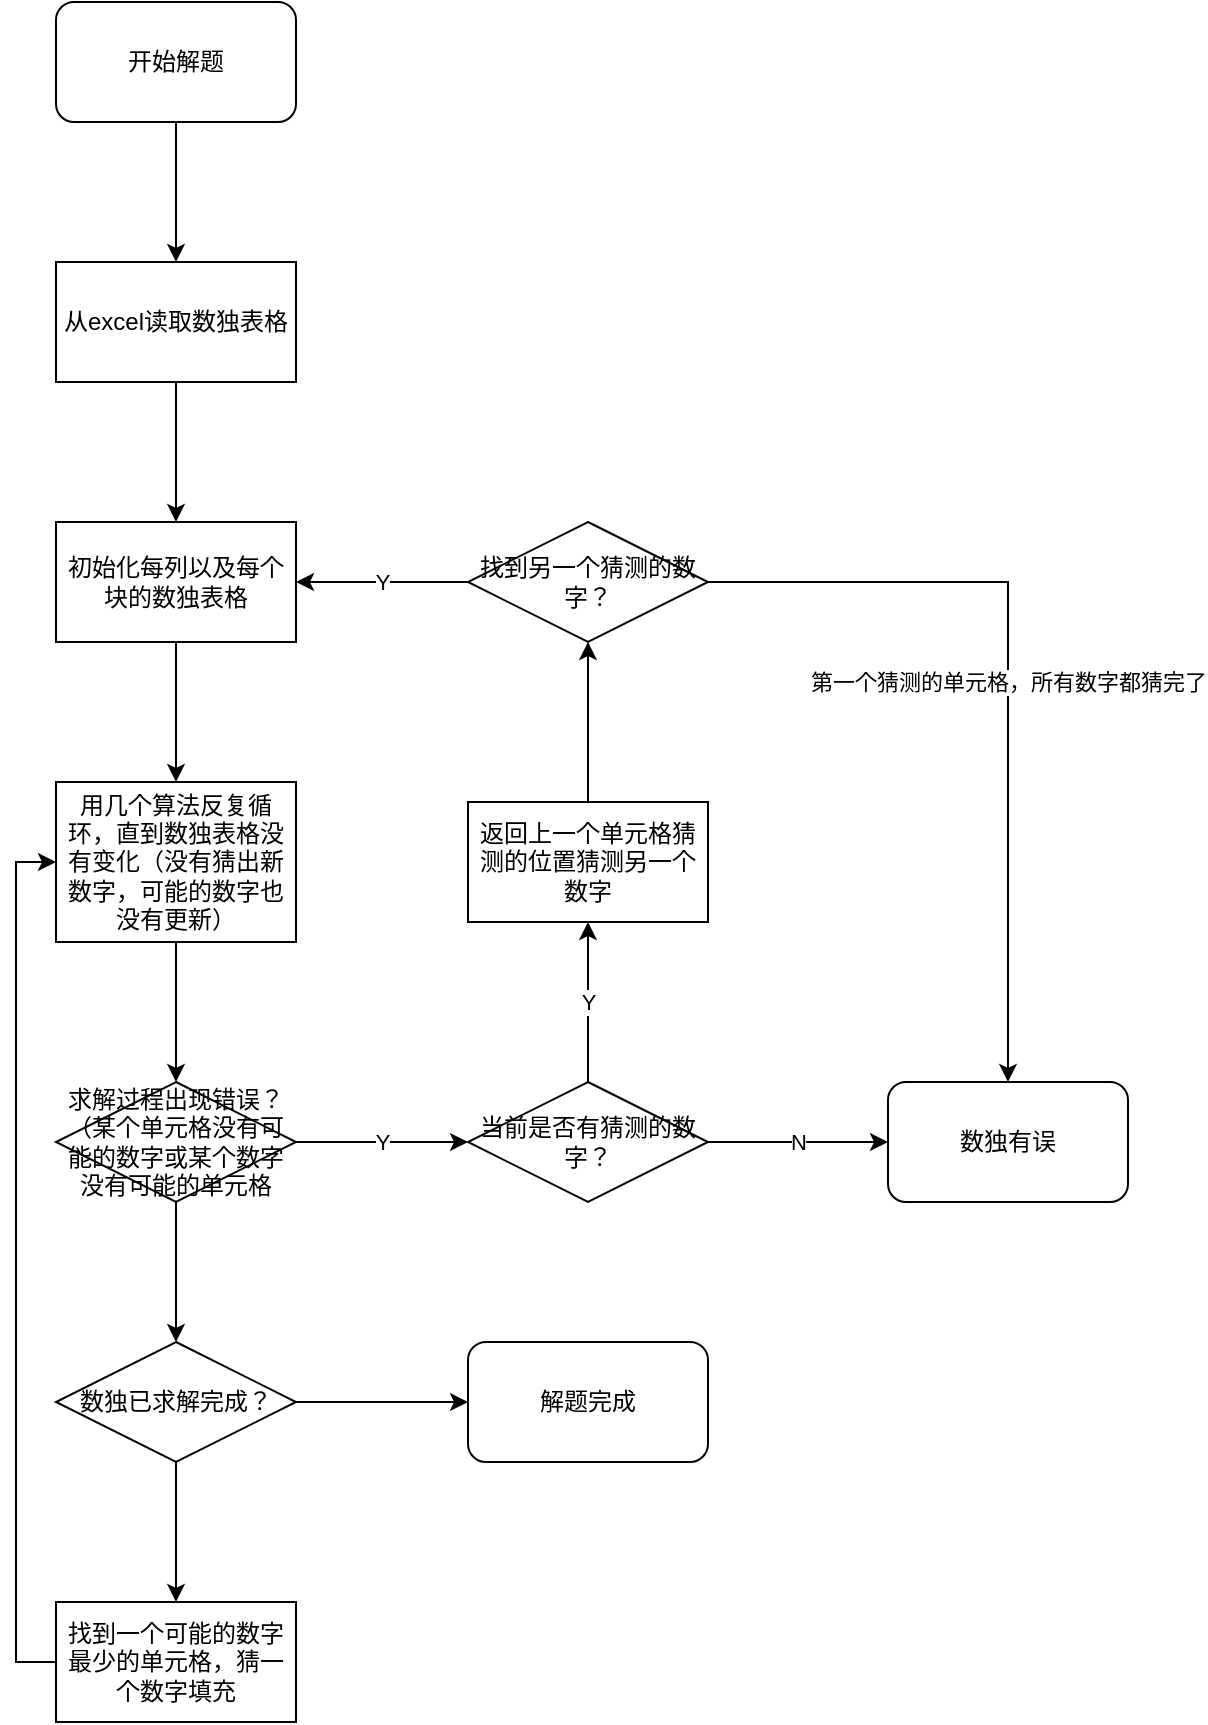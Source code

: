 <mxfile version="15.4.0" type="device" pages="3"><diagram id="JOUZ1iEO7PycsycltZXh" name="最终的实现思路"><mxGraphModel dx="1086" dy="966" grid="1" gridSize="10" guides="1" tooltips="1" connect="1" arrows="1" fold="1" page="1" pageScale="1" pageWidth="827" pageHeight="1169" math="0" shadow="0"><root><mxCell id="gV7wk7TrG4-Z8iszTUb6-0"/><mxCell id="gV7wk7TrG4-Z8iszTUb6-1" parent="gV7wk7TrG4-Z8iszTUb6-0"/><mxCell id="gV7wk7TrG4-Z8iszTUb6-5" style="edgeStyle=orthogonalEdgeStyle;rounded=0;orthogonalLoop=1;jettySize=auto;html=1;" edge="1" parent="gV7wk7TrG4-Z8iszTUb6-1" source="gV7wk7TrG4-Z8iszTUb6-2" target="gV7wk7TrG4-Z8iszTUb6-3"><mxGeometry relative="1" as="geometry"/></mxCell><mxCell id="gV7wk7TrG4-Z8iszTUb6-2" value="开始解题" style="rounded=1;whiteSpace=wrap;html=1;" vertex="1" parent="gV7wk7TrG4-Z8iszTUb6-1"><mxGeometry x="170" y="60" width="120" height="60" as="geometry"/></mxCell><mxCell id="gV7wk7TrG4-Z8iszTUb6-6" style="edgeStyle=orthogonalEdgeStyle;rounded=0;orthogonalLoop=1;jettySize=auto;html=1;" edge="1" parent="gV7wk7TrG4-Z8iszTUb6-1" source="gV7wk7TrG4-Z8iszTUb6-3" target="gV7wk7TrG4-Z8iszTUb6-4"><mxGeometry relative="1" as="geometry"/></mxCell><mxCell id="gV7wk7TrG4-Z8iszTUb6-3" value="从excel读取数独表格" style="rounded=0;whiteSpace=wrap;html=1;" vertex="1" parent="gV7wk7TrG4-Z8iszTUb6-1"><mxGeometry x="170" y="190" width="120" height="60" as="geometry"/></mxCell><mxCell id="gV7wk7TrG4-Z8iszTUb6-8" style="edgeStyle=orthogonalEdgeStyle;rounded=0;orthogonalLoop=1;jettySize=auto;html=1;entryX=0.5;entryY=0;entryDx=0;entryDy=0;" edge="1" parent="gV7wk7TrG4-Z8iszTUb6-1" source="gV7wk7TrG4-Z8iszTUb6-4" target="gV7wk7TrG4-Z8iszTUb6-7"><mxGeometry relative="1" as="geometry"/></mxCell><mxCell id="gV7wk7TrG4-Z8iszTUb6-4" value="初始化每列以及每个块的数独表格" style="rounded=0;whiteSpace=wrap;html=1;" vertex="1" parent="gV7wk7TrG4-Z8iszTUb6-1"><mxGeometry x="170" y="320" width="120" height="60" as="geometry"/></mxCell><mxCell id="qty9jwkKhIGiJTs81wfO-1" style="edgeStyle=orthogonalEdgeStyle;rounded=0;orthogonalLoop=1;jettySize=auto;html=1;" edge="1" parent="gV7wk7TrG4-Z8iszTUb6-1" source="gV7wk7TrG4-Z8iszTUb6-7" target="qty9jwkKhIGiJTs81wfO-0"><mxGeometry relative="1" as="geometry"/></mxCell><mxCell id="gV7wk7TrG4-Z8iszTUb6-7" value="用几个算法反复循环，直到数独表格没有变化（没有猜出新数字，可能的数字也没有更新）" style="rounded=0;whiteSpace=wrap;html=1;" vertex="1" parent="gV7wk7TrG4-Z8iszTUb6-1"><mxGeometry x="170" y="450" width="120" height="80" as="geometry"/></mxCell><mxCell id="qty9jwkKhIGiJTs81wfO-8" style="edgeStyle=orthogonalEdgeStyle;rounded=0;orthogonalLoop=1;jettySize=auto;html=1;exitX=0.5;exitY=1;exitDx=0;exitDy=0;" edge="1" parent="gV7wk7TrG4-Z8iszTUb6-1" source="qty9jwkKhIGiJTs81wfO-0" target="qty9jwkKhIGiJTs81wfO-7"><mxGeometry relative="1" as="geometry"/></mxCell><mxCell id="qty9jwkKhIGiJTs81wfO-10" value="Y" style="edgeStyle=orthogonalEdgeStyle;rounded=0;orthogonalLoop=1;jettySize=auto;html=1;" edge="1" parent="gV7wk7TrG4-Z8iszTUb6-1" source="qty9jwkKhIGiJTs81wfO-0" target="qty9jwkKhIGiJTs81wfO-9"><mxGeometry relative="1" as="geometry"/></mxCell><mxCell id="qty9jwkKhIGiJTs81wfO-0" value="求解过程出现错误？（某个单元格没有可能的数字或某个数字没有可能的单元格" style="rhombus;whiteSpace=wrap;html=1;" vertex="1" parent="gV7wk7TrG4-Z8iszTUb6-1"><mxGeometry x="170" y="600" width="120" height="60" as="geometry"/></mxCell><mxCell id="qty9jwkKhIGiJTs81wfO-23" style="edgeStyle=orthogonalEdgeStyle;rounded=0;orthogonalLoop=1;jettySize=auto;html=1;" edge="1" parent="gV7wk7TrG4-Z8iszTUb6-1" source="qty9jwkKhIGiJTs81wfO-7" target="qty9jwkKhIGiJTs81wfO-22"><mxGeometry relative="1" as="geometry"/></mxCell><mxCell id="qty9jwkKhIGiJTs81wfO-25" style="edgeStyle=orthogonalEdgeStyle;rounded=0;orthogonalLoop=1;jettySize=auto;html=1;" edge="1" parent="gV7wk7TrG4-Z8iszTUb6-1" source="qty9jwkKhIGiJTs81wfO-7" target="qty9jwkKhIGiJTs81wfO-24"><mxGeometry relative="1" as="geometry"/></mxCell><mxCell id="qty9jwkKhIGiJTs81wfO-7" value="数独已求解完成？" style="rhombus;whiteSpace=wrap;html=1;" vertex="1" parent="gV7wk7TrG4-Z8iszTUb6-1"><mxGeometry x="170" y="730" width="120" height="60" as="geometry"/></mxCell><mxCell id="qty9jwkKhIGiJTs81wfO-14" value="N" style="edgeStyle=orthogonalEdgeStyle;rounded=0;orthogonalLoop=1;jettySize=auto;html=1;" edge="1" parent="gV7wk7TrG4-Z8iszTUb6-1" source="qty9jwkKhIGiJTs81wfO-9" target="qty9jwkKhIGiJTs81wfO-13"><mxGeometry relative="1" as="geometry"/></mxCell><mxCell id="qty9jwkKhIGiJTs81wfO-17" value="Y" style="edgeStyle=orthogonalEdgeStyle;rounded=0;orthogonalLoop=1;jettySize=auto;html=1;entryX=0.5;entryY=1;entryDx=0;entryDy=0;" edge="1" parent="gV7wk7TrG4-Z8iszTUb6-1" source="qty9jwkKhIGiJTs81wfO-9" target="qty9jwkKhIGiJTs81wfO-15"><mxGeometry relative="1" as="geometry"/></mxCell><mxCell id="qty9jwkKhIGiJTs81wfO-9" value="当前是否有猜测的数字？" style="rhombus;whiteSpace=wrap;html=1;" vertex="1" parent="gV7wk7TrG4-Z8iszTUb6-1"><mxGeometry x="376" y="600" width="120" height="60" as="geometry"/></mxCell><mxCell id="qty9jwkKhIGiJTs81wfO-13" value="数独有误" style="rounded=1;whiteSpace=wrap;html=1;" vertex="1" parent="gV7wk7TrG4-Z8iszTUb6-1"><mxGeometry x="586" y="600" width="120" height="60" as="geometry"/></mxCell><mxCell id="qty9jwkKhIGiJTs81wfO-19" style="edgeStyle=orthogonalEdgeStyle;rounded=0;orthogonalLoop=1;jettySize=auto;html=1;" edge="1" parent="gV7wk7TrG4-Z8iszTUb6-1" source="qty9jwkKhIGiJTs81wfO-15" target="qty9jwkKhIGiJTs81wfO-18"><mxGeometry relative="1" as="geometry"/></mxCell><mxCell id="qty9jwkKhIGiJTs81wfO-15" value="返回上一个单元格猜测的位置猜测另一个数字" style="rounded=0;whiteSpace=wrap;html=1;" vertex="1" parent="gV7wk7TrG4-Z8iszTUb6-1"><mxGeometry x="376" y="460" width="120" height="60" as="geometry"/></mxCell><mxCell id="qty9jwkKhIGiJTs81wfO-20" value="Y" style="edgeStyle=orthogonalEdgeStyle;rounded=0;orthogonalLoop=1;jettySize=auto;html=1;entryX=1;entryY=0.5;entryDx=0;entryDy=0;" edge="1" parent="gV7wk7TrG4-Z8iszTUb6-1" source="qty9jwkKhIGiJTs81wfO-18" target="gV7wk7TrG4-Z8iszTUb6-4"><mxGeometry relative="1" as="geometry"/></mxCell><mxCell id="qty9jwkKhIGiJTs81wfO-21" value="第一个猜测的单元格，所有数字都猜完了" style="edgeStyle=orthogonalEdgeStyle;rounded=0;orthogonalLoop=1;jettySize=auto;html=1;" edge="1" parent="gV7wk7TrG4-Z8iszTUb6-1" source="qty9jwkKhIGiJTs81wfO-18" target="qty9jwkKhIGiJTs81wfO-13"><mxGeometry relative="1" as="geometry"/></mxCell><mxCell id="qty9jwkKhIGiJTs81wfO-18" value="找到另一个猜测的数字？" style="rhombus;whiteSpace=wrap;html=1;" vertex="1" parent="gV7wk7TrG4-Z8iszTUb6-1"><mxGeometry x="376" y="320" width="120" height="60" as="geometry"/></mxCell><mxCell id="qty9jwkKhIGiJTs81wfO-22" value="解题完成" style="rounded=1;whiteSpace=wrap;html=1;" vertex="1" parent="gV7wk7TrG4-Z8iszTUb6-1"><mxGeometry x="376" y="730" width="120" height="60" as="geometry"/></mxCell><mxCell id="qty9jwkKhIGiJTs81wfO-26" style="edgeStyle=orthogonalEdgeStyle;rounded=0;orthogonalLoop=1;jettySize=auto;html=1;entryX=0;entryY=0.5;entryDx=0;entryDy=0;exitX=0;exitY=0.5;exitDx=0;exitDy=0;" edge="1" parent="gV7wk7TrG4-Z8iszTUb6-1" source="qty9jwkKhIGiJTs81wfO-24" target="gV7wk7TrG4-Z8iszTUb6-7"><mxGeometry relative="1" as="geometry"/></mxCell><mxCell id="qty9jwkKhIGiJTs81wfO-24" value="找到一个可能的数字最少的单元格，猜一个数字填充" style="rounded=0;whiteSpace=wrap;html=1;" vertex="1" parent="gV7wk7TrG4-Z8iszTUb6-1"><mxGeometry x="170" y="860" width="120" height="60" as="geometry"/></mxCell></root></mxGraphModel></diagram><diagram id="_g49nCQRJgG-Qj6jRNGy" name="Page-1"><mxGraphModel dx="1913" dy="966" grid="1" gridSize="10" guides="1" tooltips="1" connect="1" arrows="1" fold="1" page="1" pageScale="1" pageWidth="827" pageHeight="1169" math="0" shadow="0"><root><mxCell id="0"/><mxCell id="1" parent="0"/><mxCell id="B9rxiiFeaIsRJzxMjg85-16" value="&lt;h1&gt;单元格可能的数字需要排除的点&lt;/h1&gt;&lt;div&gt;&lt;span&gt;排除已有的&lt;/span&gt;&lt;br&gt;&lt;ul&gt;&lt;li&gt;&lt;span&gt;该行已有的数字&lt;/span&gt;&lt;/li&gt;&lt;li&gt;&lt;span&gt;该列以后的数字&lt;/span&gt;&lt;/li&gt;&lt;li&gt;&lt;span&gt;该块已有的数字&lt;/span&gt;&lt;/li&gt;&lt;/ul&gt;根据其他块内该数字只可能在的行或列，排除当前块该行或列的数字&lt;br&gt;&lt;ol&gt;&lt;li&gt;当前块内缺的数字，挨个看其在其他同一行块的可能位置，如果在对应行的其他某块内，这个数字只能在某一、两行，那么这一行的当前块，该一、两行可能的数字去掉当前的数字&lt;/li&gt;&lt;li&gt;当前块内缺的数字，挨个看其在其他同一列块的可能位置，如果在对应列的其他某块内，这个数字只能在某一、两列，那么这一列的当前块，该一、两列可能的数字去掉当前的数字&lt;/li&gt;&lt;/ol&gt;根据可能数字和对应单元格的数量排除&lt;br&gt;&lt;ol&gt;&lt;li&gt;当前行内，某N个格内，可能的数字的去重个数是一样的，那么其他格可能的数字去掉该数字&lt;/li&gt;&lt;li&gt;当前列内，某N个格内，可能的数字的去重个数是一样的，那么其他格可能的数字去掉该数字&lt;/li&gt;&lt;li&gt;当前块内，某N个格内，可能的数字的去重个数是一样的，那么其他格可能的数字去掉该数字&lt;/li&gt;&lt;/ol&gt;&lt;div&gt;&lt;/div&gt;&lt;/div&gt;" style="text;html=1;strokeColor=none;fillColor=none;spacing=5;spacingTop=-20;whiteSpace=wrap;overflow=hidden;rounded=0;" parent="1" vertex="1"><mxGeometry x="1010" y="60" width="500" height="400" as="geometry"/></mxCell><mxCell id="B9rxiiFeaIsRJzxMjg85-52" style="edgeStyle=orthogonalEdgeStyle;rounded=0;orthogonalLoop=1;jettySize=auto;html=1;entryX=0.5;entryY=0;entryDx=0;entryDy=0;" parent="1" source="B9rxiiFeaIsRJzxMjg85-50" target="B9rxiiFeaIsRJzxMjg85-51" edge="1"><mxGeometry relative="1" as="geometry"/></mxCell><mxCell id="B9rxiiFeaIsRJzxMjg85-50" value="开始" style="rounded=1;whiteSpace=wrap;html=1;" parent="1" vertex="1"><mxGeometry x="340" y="240" width="120" height="60" as="geometry"/></mxCell><mxCell id="B9rxiiFeaIsRJzxMjg85-54" style="edgeStyle=orthogonalEdgeStyle;rounded=0;orthogonalLoop=1;jettySize=auto;html=1;entryX=0.5;entryY=0;entryDx=0;entryDy=0;" parent="1" source="B9rxiiFeaIsRJzxMjg85-51" target="B9rxiiFeaIsRJzxMjg85-53" edge="1"><mxGeometry relative="1" as="geometry"/></mxCell><mxCell id="B9rxiiFeaIsRJzxMjg85-51" value="1. 按每个数字可能所在的位置尝试填充每个block" style="rounded=0;whiteSpace=wrap;html=1;" parent="1" vertex="1"><mxGeometry x="340" y="370" width="119" height="60" as="geometry"/></mxCell><mxCell id="B9rxiiFeaIsRJzxMjg85-60" value="Y" style="edgeStyle=orthogonalEdgeStyle;rounded=0;orthogonalLoop=1;jettySize=auto;html=1;" parent="1" source="B9rxiiFeaIsRJzxMjg85-53" target="B9rxiiFeaIsRJzxMjg85-57" edge="1"><mxGeometry relative="1" as="geometry"/></mxCell><mxCell id="B9rxiiFeaIsRJzxMjg85-65" value="N" style="edgeStyle=orthogonalEdgeStyle;rounded=0;orthogonalLoop=1;jettySize=auto;html=1;" parent="1" source="B9rxiiFeaIsRJzxMjg85-53" target="B9rxiiFeaIsRJzxMjg85-64" edge="1"><mxGeometry relative="1" as="geometry"/></mxCell><mxCell id="B9rxiiFeaIsRJzxMjg85-53" value="过程中遇到错误（某个数字无位置）" style="rhombus;whiteSpace=wrap;html=1;" parent="1" vertex="1"><mxGeometry x="340" y="500" width="120" height="60" as="geometry"/></mxCell><mxCell id="B9rxiiFeaIsRJzxMjg85-61" value="Y" style="edgeStyle=orthogonalEdgeStyle;rounded=0;orthogonalLoop=1;jettySize=auto;html=1;entryX=0;entryY=0.5;entryDx=0;entryDy=0;" parent="1" source="B9rxiiFeaIsRJzxMjg85-57" target="B9rxiiFeaIsRJzxMjg85-58" edge="1"><mxGeometry relative="1" as="geometry"/></mxCell><mxCell id="B9rxiiFeaIsRJzxMjg85-62" value="N" style="edgeStyle=orthogonalEdgeStyle;rounded=0;orthogonalLoop=1;jettySize=auto;html=1;entryX=0.5;entryY=1;entryDx=0;entryDy=0;" parent="1" source="B9rxiiFeaIsRJzxMjg85-57" target="B9rxiiFeaIsRJzxMjg85-59" edge="1"><mxGeometry relative="1" as="geometry"/></mxCell><mxCell id="B9rxiiFeaIsRJzxMjg85-57" value="当前猜测级别为0？" style="rhombus;whiteSpace=wrap;html=1;" parent="1" vertex="1"><mxGeometry x="560" y="500" width="120" height="60" as="geometry"/></mxCell><mxCell id="B9rxiiFeaIsRJzxMjg85-58" value="这个数独有错误" style="rounded=1;whiteSpace=wrap;html=1;" parent="1" vertex="1"><mxGeometry x="790" y="500" width="120" height="60" as="geometry"/></mxCell><mxCell id="B9rxiiFeaIsRJzxMjg85-63" style="edgeStyle=orthogonalEdgeStyle;rounded=0;orthogonalLoop=1;jettySize=auto;html=1;entryX=1;entryY=0.5;entryDx=0;entryDy=0;" parent="1" source="B9rxiiFeaIsRJzxMjg85-59" target="B9rxiiFeaIsRJzxMjg85-51" edge="1"><mxGeometry relative="1" as="geometry"/></mxCell><mxCell id="B9rxiiFeaIsRJzxMjg85-59" value="当前猜测级别第一个填充的单元格可能的数字排除掉对应数字" style="rounded=0;whiteSpace=wrap;html=1;" parent="1" vertex="1"><mxGeometry x="560" y="370" width="120" height="60" as="geometry"/></mxCell><mxCell id="B9rxiiFeaIsRJzxMjg85-67" style="edgeStyle=orthogonalEdgeStyle;rounded=0;orthogonalLoop=1;jettySize=auto;html=1;entryX=0.5;entryY=0;entryDx=0;entryDy=0;" parent="1" source="B9rxiiFeaIsRJzxMjg85-64" target="B9rxiiFeaIsRJzxMjg85-66" edge="1"><mxGeometry relative="1" as="geometry"/></mxCell><mxCell id="B9rxiiFeaIsRJzxMjg85-64" value="2. 按每个单元格可能的数字尝试填充每个单元格" style="rounded=0;whiteSpace=wrap;html=1;" parent="1" vertex="1"><mxGeometry x="340" y="640" width="119" height="60" as="geometry"/></mxCell><mxCell id="B9rxiiFeaIsRJzxMjg85-68" value="Y" style="edgeStyle=orthogonalEdgeStyle;rounded=0;orthogonalLoop=1;jettySize=auto;html=1;entryX=0.5;entryY=1;entryDx=0;entryDy=0;" parent="1" source="B9rxiiFeaIsRJzxMjg85-66" target="B9rxiiFeaIsRJzxMjg85-57" edge="1"><mxGeometry relative="1" as="geometry"/></mxCell><mxCell id="B9rxiiFeaIsRJzxMjg85-71" style="edgeStyle=orthogonalEdgeStyle;rounded=0;orthogonalLoop=1;jettySize=auto;html=1;exitX=0.5;exitY=1;exitDx=0;exitDy=0;" parent="1" source="B9rxiiFeaIsRJzxMjg85-66" target="B9rxiiFeaIsRJzxMjg85-70" edge="1"><mxGeometry relative="1" as="geometry"/></mxCell><mxCell id="B9rxiiFeaIsRJzxMjg85-66" value="过程中遇到错误（某个单元格无可能的数字）" style="rhombus;whiteSpace=wrap;html=1;" parent="1" vertex="1"><mxGeometry x="339" y="770" width="120" height="60" as="geometry"/></mxCell><mxCell id="B9rxiiFeaIsRJzxMjg85-80" value="N" style="edgeStyle=orthogonalEdgeStyle;rounded=0;orthogonalLoop=1;jettySize=auto;html=1;" parent="1" source="B9rxiiFeaIsRJzxMjg85-70" target="B9rxiiFeaIsRJzxMjg85-78" edge="1"><mxGeometry relative="1" as="geometry"/></mxCell><mxCell id="B9rxiiFeaIsRJzxMjg85-70" value="本轮循环是否有单元格被填充" style="rhombus;whiteSpace=wrap;html=1;" parent="1" vertex="1"><mxGeometry x="339" y="900" width="120" height="60" as="geometry"/></mxCell><mxCell id="B9rxiiFeaIsRJzxMjg85-72" value="Y" style="edgeStyle=orthogonalEdgeStyle;rounded=0;orthogonalLoop=1;jettySize=auto;html=1;entryX=1;entryY=0.5;entryDx=0;entryDy=0;" parent="1" source="B9rxiiFeaIsRJzxMjg85-70" target="B9rxiiFeaIsRJzxMjg85-75" edge="1"><mxGeometry relative="1" as="geometry"><mxPoint x="340" y="930" as="sourcePoint"/></mxGeometry></mxCell><mxCell id="B9rxiiFeaIsRJzxMjg85-74" value="Y" style="edgeStyle=orthogonalEdgeStyle;rounded=0;orthogonalLoop=1;jettySize=auto;html=1;" parent="1" source="B9rxiiFeaIsRJzxMjg85-75" target="B9rxiiFeaIsRJzxMjg85-76" edge="1"><mxGeometry relative="1" as="geometry"/></mxCell><mxCell id="B9rxiiFeaIsRJzxMjg85-77" value="N" style="edgeStyle=orthogonalEdgeStyle;rounded=0;orthogonalLoop=1;jettySize=auto;html=1;entryX=0;entryY=0.5;entryDx=0;entryDy=0;exitX=0.5;exitY=0;exitDx=0;exitDy=0;" parent="1" source="B9rxiiFeaIsRJzxMjg85-75" target="B9rxiiFeaIsRJzxMjg85-51" edge="1"><mxGeometry relative="1" as="geometry"/></mxCell><mxCell id="B9rxiiFeaIsRJzxMjg85-75" value="是否已填完" style="rhombus;whiteSpace=wrap;html=1;" parent="1" vertex="1"><mxGeometry x="150.5" y="900" width="119" height="60" as="geometry"/></mxCell><mxCell id="B9rxiiFeaIsRJzxMjg85-76" value="校验并计算完成，打印" style="rounded=1;whiteSpace=wrap;html=1;" parent="1" vertex="1"><mxGeometry x="-49.5" y="900" width="120" height="60" as="geometry"/></mxCell><mxCell id="B9rxiiFeaIsRJzxMjg85-82" style="edgeStyle=orthogonalEdgeStyle;rounded=0;orthogonalLoop=1;jettySize=auto;html=1;" parent="1" source="B9rxiiFeaIsRJzxMjg85-78" target="B9rxiiFeaIsRJzxMjg85-81" edge="1"><mxGeometry relative="1" as="geometry"/></mxCell><mxCell id="B9rxiiFeaIsRJzxMjg85-78" value="当前猜测级别+1" style="rounded=0;whiteSpace=wrap;html=1;" parent="1" vertex="1"><mxGeometry x="339" y="1050" width="120" height="60" as="geometry"/></mxCell><mxCell id="B9rxiiFeaIsRJzxMjg85-83" style="edgeStyle=orthogonalEdgeStyle;rounded=0;orthogonalLoop=1;jettySize=auto;html=1;entryX=0;entryY=0.5;entryDx=0;entryDy=0;exitX=0;exitY=0.5;exitDx=0;exitDy=0;shadow=0;sketch=0;jumpStyle=arc;" parent="1" source="B9rxiiFeaIsRJzxMjg85-81" target="B9rxiiFeaIsRJzxMjg85-51" edge="1"><mxGeometry relative="1" as="geometry"><Array as="points"><mxPoint x="-70" y="1220"/><mxPoint x="-70" y="400"/></Array></mxGeometry></mxCell><mxCell id="B9rxiiFeaIsRJzxMjg85-81" value="3. 找到可能的数字列表最短的那个，猜一个" style="rounded=0;whiteSpace=wrap;html=1;" parent="1" vertex="1"><mxGeometry x="339" y="1190" width="120" height="60" as="geometry"/></mxCell><mxCell id="WTTTYpLYOLsi6nnq3kNY-1" value="&lt;h1&gt;单元格可能的数字需要排除的点&lt;/h1&gt;&lt;div&gt;&lt;span&gt;根据已有的数字&lt;/span&gt;&lt;br&gt;&lt;ul&gt;&lt;li&gt;每行猜测每个数字&lt;/li&gt;&lt;li&gt;每列猜测每个数字&lt;/li&gt;&lt;li&gt;每块猜测每个数字&lt;/li&gt;&lt;/ul&gt;根据其他块内该数字只可能在的行或列，排除当前块该行或列的数字&lt;br&gt;&lt;ol&gt;&lt;li&gt;当前块内缺的数字，挨个看其在其他同一行块的可能位置，如果在对应行的其他某块内，这个数字只能在某一、两行，那么这一行的当前块，该一、两行可能的数字去掉当前的数字&lt;/li&gt;&lt;li&gt;当前块内缺的数字，挨个看其在其他同一列块的可能位置，如果在对应列的其他某块内，这个数字只能在某一、两列，那么这一列的当前块，该一、两列可能的数字去掉当前的数字&lt;/li&gt;&lt;/ol&gt;根据可能数字和对应单元格的数量排除&lt;br&gt;&lt;ol&gt;&lt;li&gt;当前行内，某N个格内，可能的数字的去重个数是一样的，那么其他格可能的数字去掉该数字&lt;/li&gt;&lt;li&gt;当前列内，某N个格内，可能的数字的去重个数是一样的，那么其他格可能的数字去掉该数字&lt;/li&gt;&lt;li&gt;当前块内，某N个格内，可能的数字的去重个数是一样的，那么其他格可能的数字去掉该数字&lt;/li&gt;&lt;/ol&gt;&lt;div&gt;&lt;/div&gt;&lt;/div&gt;" style="text;html=1;strokeColor=none;fillColor=none;spacing=5;spacingTop=-20;whiteSpace=wrap;overflow=hidden;rounded=0;" parent="1" vertex="1"><mxGeometry x="1010" y="580" width="500" height="400" as="geometry"/></mxCell></root></mxGraphModel></diagram><diagram id="HeBukcUwPsyLEFmSiK1e" name="第 2 页"><mxGraphModel dx="1086" dy="966" grid="1" gridSize="10" guides="1" tooltips="1" connect="1" arrows="1" fold="1" page="1" pageScale="1" pageWidth="827" pageHeight="1169" math="0" shadow="0"><root><mxCell id="SY8SSCbwNjwGUHUJ5ekE-0"/><mxCell id="SY8SSCbwNjwGUHUJ5ekE-1" parent="SY8SSCbwNjwGUHUJ5ekE-0"/><mxCell id="SY8SSCbwNjwGUHUJ5ekE-4" value="" style="edgeStyle=orthogonalEdgeStyle;rounded=0;orthogonalLoop=1;jettySize=auto;html=1;entryX=0.5;entryY=0;entryDx=0;entryDy=0;" parent="SY8SSCbwNjwGUHUJ5ekE-1" source="SY8SSCbwNjwGUHUJ5ekE-2" target="SY8SSCbwNjwGUHUJ5ekE-3" edge="1"><mxGeometry relative="1" as="geometry"/></mxCell><mxCell id="SY8SSCbwNjwGUHUJ5ekE-2" value="开始猜测" style="rounded=1;whiteSpace=wrap;html=1;" parent="SY8SSCbwNjwGUHUJ5ekE-1" vertex="1"><mxGeometry x="354" y="80" width="120" height="60" as="geometry"/></mxCell><mxCell id="SY8SSCbwNjwGUHUJ5ekE-16" value="x=0" style="edgeStyle=orthogonalEdgeStyle;rounded=0;orthogonalLoop=1;jettySize=auto;html=1;exitX=0.5;exitY=1;exitDx=0;exitDy=0;" parent="SY8SSCbwNjwGUHUJ5ekE-1" source="SY8SSCbwNjwGUHUJ5ekE-3" target="SY8SSCbwNjwGUHUJ5ekE-15" edge="1"><mxGeometry relative="1" as="geometry"/></mxCell><mxCell id="SY8SSCbwNjwGUHUJ5ekE-3" value="选择一个单元格" style="rounded=0;whiteSpace=wrap;html=1;" parent="SY8SSCbwNjwGUHUJ5ekE-1" vertex="1"><mxGeometry x="354" y="210" width="120" height="60" as="geometry"/></mxCell><mxCell id="SY8SSCbwNjwGUHUJ5ekE-8" value="" style="edgeStyle=orthogonalEdgeStyle;rounded=0;orthogonalLoop=1;jettySize=auto;html=1;" parent="SY8SSCbwNjwGUHUJ5ekE-1" source="SY8SSCbwNjwGUHUJ5ekE-5" target="SY8SSCbwNjwGUHUJ5ekE-9" edge="1"><mxGeometry relative="1" as="geometry"><mxPoint x="414" y="625" as="targetPoint"/></mxGeometry></mxCell><mxCell id="SY8SSCbwNjwGUHUJ5ekE-5" value="计算结果" style="whiteSpace=wrap;html=1;rounded=0;" parent="SY8SSCbwNjwGUHUJ5ekE-1" vertex="1"><mxGeometry x="354" y="485" width="120" height="60" as="geometry"/></mxCell><mxCell id="SY8SSCbwNjwGUHUJ5ekE-12" value="Y" style="edgeStyle=orthogonalEdgeStyle;rounded=0;orthogonalLoop=1;jettySize=auto;html=1;entryX=0;entryY=0.5;entryDx=0;entryDy=0;" parent="SY8SSCbwNjwGUHUJ5ekE-1" source="SY8SSCbwNjwGUHUJ5ekE-9" target="SY8SSCbwNjwGUHUJ5ekE-11" edge="1"><mxGeometry relative="1" as="geometry"/></mxCell><mxCell id="SY8SSCbwNjwGUHUJ5ekE-19" value="N" style="edgeStyle=orthogonalEdgeStyle;rounded=0;orthogonalLoop=1;jettySize=auto;html=1;" parent="SY8SSCbwNjwGUHUJ5ekE-1" source="SY8SSCbwNjwGUHUJ5ekE-9" target="SY8SSCbwNjwGUHUJ5ekE-18" edge="1"><mxGeometry relative="1" as="geometry"/></mxCell><mxCell id="SY8SSCbwNjwGUHUJ5ekE-9" value="正确？" style="rhombus;whiteSpace=wrap;html=1;" parent="SY8SSCbwNjwGUHUJ5ekE-1" vertex="1"><mxGeometry x="354" y="625" width="120" height="60" as="geometry"/></mxCell><mxCell id="SY8SSCbwNjwGUHUJ5ekE-11" value="结束" style="rounded=1;whiteSpace=wrap;html=1;" parent="SY8SSCbwNjwGUHUJ5ekE-1" vertex="1"><mxGeometry x="580" y="625" width="120" height="60" as="geometry"/></mxCell><mxCell id="SY8SSCbwNjwGUHUJ5ekE-21" value="N" style="edgeStyle=orthogonalEdgeStyle;rounded=0;orthogonalLoop=1;jettySize=auto;html=1;entryX=1;entryY=0.5;entryDx=0;entryDy=0;exitX=0;exitY=0.5;exitDx=0;exitDy=0;" parent="SY8SSCbwNjwGUHUJ5ekE-1" source="SY8SSCbwNjwGUHUJ5ekE-13" target="SY8SSCbwNjwGUHUJ5ekE-23" edge="1"><mxGeometry relative="1" as="geometry"/></mxCell><mxCell id="SY8SSCbwNjwGUHUJ5ekE-27" style="edgeStyle=orthogonalEdgeStyle;rounded=0;orthogonalLoop=1;jettySize=auto;html=1;entryX=0.5;entryY=0;entryDx=0;entryDy=0;" parent="SY8SSCbwNjwGUHUJ5ekE-1" source="SY8SSCbwNjwGUHUJ5ekE-13" target="SY8SSCbwNjwGUHUJ5ekE-26" edge="1"><mxGeometry relative="1" as="geometry"/></mxCell><mxCell id="SY8SSCbwNjwGUHUJ5ekE-13" value="当前猜的数字是单元格最后一个数字？" style="rhombus;whiteSpace=wrap;html=1;" parent="SY8SSCbwNjwGUHUJ5ekE-1" vertex="1"><mxGeometry x="354" y="910" width="120" height="60" as="geometry"/></mxCell><mxCell id="SY8SSCbwNjwGUHUJ5ekE-17" style="edgeStyle=orthogonalEdgeStyle;rounded=0;orthogonalLoop=1;jettySize=auto;html=1;" parent="SY8SSCbwNjwGUHUJ5ekE-1" source="SY8SSCbwNjwGUHUJ5ekE-15" target="SY8SSCbwNjwGUHUJ5ekE-5" edge="1"><mxGeometry relative="1" as="geometry"/></mxCell><mxCell id="SY8SSCbwNjwGUHUJ5ekE-15" value="猜测这个单元格是x个数字" style="rounded=0;whiteSpace=wrap;html=1;" parent="SY8SSCbwNjwGUHUJ5ekE-1" vertex="1"><mxGeometry x="354" y="340" width="120" height="60" as="geometry"/></mxCell><mxCell id="SY8SSCbwNjwGUHUJ5ekE-20" style="edgeStyle=orthogonalEdgeStyle;rounded=0;orthogonalLoop=1;jettySize=auto;html=1;entryX=0.5;entryY=0;entryDx=0;entryDy=0;" parent="SY8SSCbwNjwGUHUJ5ekE-1" source="SY8SSCbwNjwGUHUJ5ekE-18" target="SY8SSCbwNjwGUHUJ5ekE-13" edge="1"><mxGeometry relative="1" as="geometry"/></mxCell><mxCell id="SY8SSCbwNjwGUHUJ5ekE-18" value="恢复原样" style="whiteSpace=wrap;html=1;" parent="SY8SSCbwNjwGUHUJ5ekE-1" vertex="1"><mxGeometry x="354" y="765" width="120" height="60" as="geometry"/></mxCell><mxCell id="SY8SSCbwNjwGUHUJ5ekE-24" style="edgeStyle=orthogonalEdgeStyle;rounded=0;orthogonalLoop=1;jettySize=auto;html=1;entryX=0;entryY=0.5;entryDx=0;entryDy=0;exitX=0.5;exitY=0;exitDx=0;exitDy=0;" parent="SY8SSCbwNjwGUHUJ5ekE-1" source="SY8SSCbwNjwGUHUJ5ekE-23" target="SY8SSCbwNjwGUHUJ5ekE-15" edge="1"><mxGeometry relative="1" as="geometry"/></mxCell><mxCell id="SY8SSCbwNjwGUHUJ5ekE-23" value="x+=1" style="rounded=0;whiteSpace=wrap;html=1;" parent="SY8SSCbwNjwGUHUJ5ekE-1" vertex="1"><mxGeometry x="170" y="910" width="120" height="60" as="geometry"/></mxCell><mxCell id="SY8SSCbwNjwGUHUJ5ekE-29" value="Y" style="edgeStyle=orthogonalEdgeStyle;rounded=0;orthogonalLoop=1;jettySize=auto;html=1;" parent="SY8SSCbwNjwGUHUJ5ekE-1" source="SY8SSCbwNjwGUHUJ5ekE-26" target="SY8SSCbwNjwGUHUJ5ekE-28" edge="1"><mxGeometry relative="1" as="geometry"/></mxCell><mxCell id="SY8SSCbwNjwGUHUJ5ekE-31" style="edgeStyle=orthogonalEdgeStyle;rounded=0;orthogonalLoop=1;jettySize=auto;html=1;" parent="SY8SSCbwNjwGUHUJ5ekE-1" source="SY8SSCbwNjwGUHUJ5ekE-26" target="SY8SSCbwNjwGUHUJ5ekE-30" edge="1"><mxGeometry relative="1" as="geometry"/></mxCell><mxCell id="SY8SSCbwNjwGUHUJ5ekE-26" value="上一级猜测是0级？" style="rhombus;whiteSpace=wrap;html=1;" parent="SY8SSCbwNjwGUHUJ5ekE-1" vertex="1"><mxGeometry x="354" y="1040" width="120" height="60" as="geometry"/></mxCell><mxCell id="SY8SSCbwNjwGUHUJ5ekE-28" value="数独有误" style="rounded=1;whiteSpace=wrap;html=1;" parent="SY8SSCbwNjwGUHUJ5ekE-1" vertex="1"><mxGeometry x="580" y="1040" width="120" height="60" as="geometry"/></mxCell><mxCell id="SY8SSCbwNjwGUHUJ5ekE-30" value="去掉当前级别，上一级猜测下一个数字" style="whiteSpace=wrap;html=1;" parent="SY8SSCbwNjwGUHUJ5ekE-1" vertex="1"><mxGeometry x="354" y="1160" width="120" height="60" as="geometry"/></mxCell></root></mxGraphModel></diagram></mxfile>